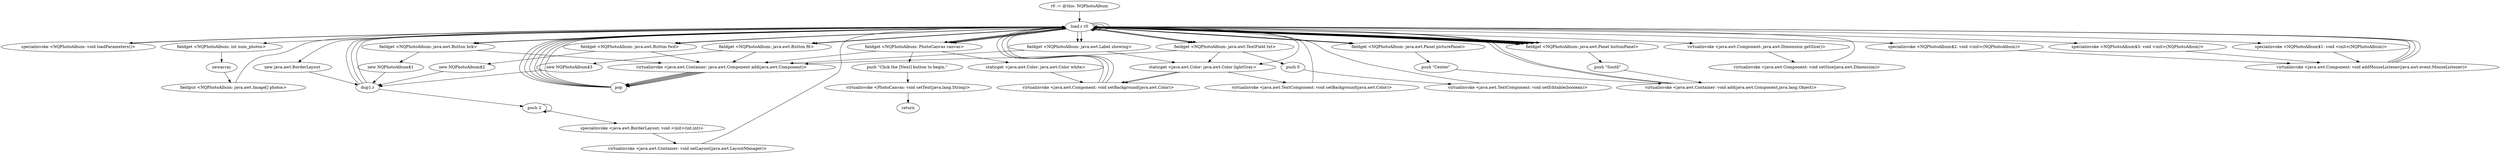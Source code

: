 digraph "" {
    "r0 := @this: NQPhotoAlbum"
    "load.r r0"
    "r0 := @this: NQPhotoAlbum"->"load.r r0";
    "specialinvoke <NQPhotoAlbum: void loadParameters()>"
    "load.r r0"->"specialinvoke <NQPhotoAlbum: void loadParameters()>";
    "specialinvoke <NQPhotoAlbum: void loadParameters()>"->"load.r r0";
    "load.r r0"->"load.r r0";
    "fieldget <NQPhotoAlbum: int num_photos>"
    "load.r r0"->"fieldget <NQPhotoAlbum: int num_photos>";
    "newarray"
    "fieldget <NQPhotoAlbum: int num_photos>"->"newarray";
    "fieldput <NQPhotoAlbum: java.awt.Image[] photos>"
    "newarray"->"fieldput <NQPhotoAlbum: java.awt.Image[] photos>";
    "fieldput <NQPhotoAlbum: java.awt.Image[] photos>"->"load.r r0";
    "new java.awt.BorderLayout"
    "load.r r0"->"new java.awt.BorderLayout";
    "dup1.r"
    "new java.awt.BorderLayout"->"dup1.r";
    "push 2"
    "dup1.r"->"push 2";
    "push 2"->"push 2";
    "specialinvoke <java.awt.BorderLayout: void <init>(int,int)>"
    "push 2"->"specialinvoke <java.awt.BorderLayout: void <init>(int,int)>";
    "virtualinvoke <java.awt.Container: void setLayout(java.awt.LayoutManager)>"
    "specialinvoke <java.awt.BorderLayout: void <init>(int,int)>"->"virtualinvoke <java.awt.Container: void setLayout(java.awt.LayoutManager)>";
    "virtualinvoke <java.awt.Container: void setLayout(java.awt.LayoutManager)>"->"load.r r0";
    "load.r r0"->"load.r r0";
    "fieldget <NQPhotoAlbum: java.awt.Panel picturePanel>"
    "load.r r0"->"fieldget <NQPhotoAlbum: java.awt.Panel picturePanel>";
    "push \"Center\""
    "fieldget <NQPhotoAlbum: java.awt.Panel picturePanel>"->"push \"Center\"";
    "virtualinvoke <java.awt.Container: void add(java.awt.Component,java.lang.Object)>"
    "push \"Center\""->"virtualinvoke <java.awt.Container: void add(java.awt.Component,java.lang.Object)>";
    "virtualinvoke <java.awt.Container: void add(java.awt.Component,java.lang.Object)>"->"load.r r0";
    "load.r r0"->"load.r r0";
    "fieldget <NQPhotoAlbum: java.awt.Panel buttonPanel>"
    "load.r r0"->"fieldget <NQPhotoAlbum: java.awt.Panel buttonPanel>";
    "push \"South\""
    "fieldget <NQPhotoAlbum: java.awt.Panel buttonPanel>"->"push \"South\"";
    "push \"South\""->"virtualinvoke <java.awt.Container: void add(java.awt.Component,java.lang.Object)>";
    "virtualinvoke <java.awt.Container: void add(java.awt.Component,java.lang.Object)>"->"load.r r0";
    "fieldget <NQPhotoAlbum: PhotoCanvas canvas>"
    "load.r r0"->"fieldget <NQPhotoAlbum: PhotoCanvas canvas>";
    "fieldget <NQPhotoAlbum: PhotoCanvas canvas>"->"load.r r0";
    "virtualinvoke <java.awt.Component: java.awt.Dimension getSize()>"
    "load.r r0"->"virtualinvoke <java.awt.Component: java.awt.Dimension getSize()>";
    "virtualinvoke <java.awt.Component: void setSize(java.awt.Dimension)>"
    "virtualinvoke <java.awt.Component: java.awt.Dimension getSize()>"->"virtualinvoke <java.awt.Component: void setSize(java.awt.Dimension)>";
    "virtualinvoke <java.awt.Component: void setSize(java.awt.Dimension)>"->"load.r r0";
    "load.r r0"->"fieldget <NQPhotoAlbum: PhotoCanvas canvas>";
    "staticget <java.awt.Color: java.awt.Color white>"
    "fieldget <NQPhotoAlbum: PhotoCanvas canvas>"->"staticget <java.awt.Color: java.awt.Color white>";
    "virtualinvoke <java.awt.Component: void setBackground(java.awt.Color)>"
    "staticget <java.awt.Color: java.awt.Color white>"->"virtualinvoke <java.awt.Component: void setBackground(java.awt.Color)>";
    "virtualinvoke <java.awt.Component: void setBackground(java.awt.Color)>"->"load.r r0";
    "load.r r0"->"fieldget <NQPhotoAlbum: java.awt.Panel picturePanel>";
    "fieldget <NQPhotoAlbum: java.awt.Panel picturePanel>"->"load.r r0";
    "load.r r0"->"fieldget <NQPhotoAlbum: PhotoCanvas canvas>";
    "virtualinvoke <java.awt.Container: java.awt.Component add(java.awt.Component)>"
    "fieldget <NQPhotoAlbum: PhotoCanvas canvas>"->"virtualinvoke <java.awt.Container: java.awt.Component add(java.awt.Component)>";
    "pop"
    "virtualinvoke <java.awt.Container: java.awt.Component add(java.awt.Component)>"->"pop";
    "pop"->"load.r r0";
    "load.r r0"->"fieldget <NQPhotoAlbum: java.awt.Panel buttonPanel>";
    "fieldget <NQPhotoAlbum: java.awt.Panel buttonPanel>"->"load.r r0";
    "fieldget <NQPhotoAlbum: java.awt.Button bck>"
    "load.r r0"->"fieldget <NQPhotoAlbum: java.awt.Button bck>";
    "fieldget <NQPhotoAlbum: java.awt.Button bck>"->"virtualinvoke <java.awt.Container: java.awt.Component add(java.awt.Component)>";
    "virtualinvoke <java.awt.Container: java.awt.Component add(java.awt.Component)>"->"pop";
    "pop"->"load.r r0";
    "load.r r0"->"fieldget <NQPhotoAlbum: java.awt.Panel buttonPanel>";
    "fieldget <NQPhotoAlbum: java.awt.Panel buttonPanel>"->"load.r r0";
    "fieldget <NQPhotoAlbum: java.awt.Button fwd>"
    "load.r r0"->"fieldget <NQPhotoAlbum: java.awt.Button fwd>";
    "fieldget <NQPhotoAlbum: java.awt.Button fwd>"->"virtualinvoke <java.awt.Container: java.awt.Component add(java.awt.Component)>";
    "virtualinvoke <java.awt.Container: java.awt.Component add(java.awt.Component)>"->"pop";
    "pop"->"load.r r0";
    "load.r r0"->"fieldget <NQPhotoAlbum: java.awt.Panel buttonPanel>";
    "fieldget <NQPhotoAlbum: java.awt.Panel buttonPanel>"->"load.r r0";
    "fieldget <NQPhotoAlbum: java.awt.Label showing>"
    "load.r r0"->"fieldget <NQPhotoAlbum: java.awt.Label showing>";
    "fieldget <NQPhotoAlbum: java.awt.Label showing>"->"virtualinvoke <java.awt.Container: java.awt.Component add(java.awt.Component)>";
    "virtualinvoke <java.awt.Container: java.awt.Component add(java.awt.Component)>"->"pop";
    "pop"->"load.r r0";
    "load.r r0"->"fieldget <NQPhotoAlbum: java.awt.Label showing>";
    "staticget <java.awt.Color: java.awt.Color lightGray>"
    "fieldget <NQPhotoAlbum: java.awt.Label showing>"->"staticget <java.awt.Color: java.awt.Color lightGray>";
    "staticget <java.awt.Color: java.awt.Color lightGray>"->"virtualinvoke <java.awt.Component: void setBackground(java.awt.Color)>";
    "virtualinvoke <java.awt.Component: void setBackground(java.awt.Color)>"->"load.r r0";
    "load.r r0"->"fieldget <NQPhotoAlbum: java.awt.Panel buttonPanel>";
    "fieldget <NQPhotoAlbum: java.awt.Panel buttonPanel>"->"load.r r0";
    "fieldget <NQPhotoAlbum: java.awt.TextField txt>"
    "load.r r0"->"fieldget <NQPhotoAlbum: java.awt.TextField txt>";
    "fieldget <NQPhotoAlbum: java.awt.TextField txt>"->"virtualinvoke <java.awt.Container: java.awt.Component add(java.awt.Component)>";
    "virtualinvoke <java.awt.Container: java.awt.Component add(java.awt.Component)>"->"pop";
    "pop"->"load.r r0";
    "load.r r0"->"fieldget <NQPhotoAlbum: java.awt.Panel buttonPanel>";
    "fieldget <NQPhotoAlbum: java.awt.Panel buttonPanel>"->"load.r r0";
    "fieldget <NQPhotoAlbum: java.awt.Button fit>"
    "load.r r0"->"fieldget <NQPhotoAlbum: java.awt.Button fit>";
    "fieldget <NQPhotoAlbum: java.awt.Button fit>"->"virtualinvoke <java.awt.Container: java.awt.Component add(java.awt.Component)>";
    "virtualinvoke <java.awt.Container: java.awt.Component add(java.awt.Component)>"->"pop";
    "pop"->"load.r r0";
    "load.r r0"->"fieldget <NQPhotoAlbum: java.awt.TextField txt>";
    "fieldget <NQPhotoAlbum: java.awt.TextField txt>"->"staticget <java.awt.Color: java.awt.Color lightGray>";
    "virtualinvoke <java.awt.TextComponent: void setBackground(java.awt.Color)>"
    "staticget <java.awt.Color: java.awt.Color lightGray>"->"virtualinvoke <java.awt.TextComponent: void setBackground(java.awt.Color)>";
    "virtualinvoke <java.awt.TextComponent: void setBackground(java.awt.Color)>"->"load.r r0";
    "load.r r0"->"fieldget <NQPhotoAlbum: java.awt.TextField txt>";
    "push 0"
    "fieldget <NQPhotoAlbum: java.awt.TextField txt>"->"push 0";
    "virtualinvoke <java.awt.TextComponent: void setEditable(boolean)>"
    "push 0"->"virtualinvoke <java.awt.TextComponent: void setEditable(boolean)>";
    "virtualinvoke <java.awt.TextComponent: void setEditable(boolean)>"->"load.r r0";
    "load.r r0"->"staticget <java.awt.Color: java.awt.Color lightGray>";
    "staticget <java.awt.Color: java.awt.Color lightGray>"->"virtualinvoke <java.awt.Component: void setBackground(java.awt.Color)>";
    "virtualinvoke <java.awt.Component: void setBackground(java.awt.Color)>"->"load.r r0";
    "load.r r0"->"fieldget <NQPhotoAlbum: java.awt.Button bck>";
    "new NQPhotoAlbum$1"
    "fieldget <NQPhotoAlbum: java.awt.Button bck>"->"new NQPhotoAlbum$1";
    "new NQPhotoAlbum$1"->"dup1.r";
    "dup1.r"->"load.r r0";
    "specialinvoke <NQPhotoAlbum$1: void <init>(NQPhotoAlbum)>"
    "load.r r0"->"specialinvoke <NQPhotoAlbum$1: void <init>(NQPhotoAlbum)>";
    "virtualinvoke <java.awt.Component: void addMouseListener(java.awt.event.MouseListener)>"
    "specialinvoke <NQPhotoAlbum$1: void <init>(NQPhotoAlbum)>"->"virtualinvoke <java.awt.Component: void addMouseListener(java.awt.event.MouseListener)>";
    "virtualinvoke <java.awt.Component: void addMouseListener(java.awt.event.MouseListener)>"->"load.r r0";
    "load.r r0"->"fieldget <NQPhotoAlbum: java.awt.Button fwd>";
    "new NQPhotoAlbum$2"
    "fieldget <NQPhotoAlbum: java.awt.Button fwd>"->"new NQPhotoAlbum$2";
    "new NQPhotoAlbum$2"->"dup1.r";
    "dup1.r"->"load.r r0";
    "specialinvoke <NQPhotoAlbum$2: void <init>(NQPhotoAlbum)>"
    "load.r r0"->"specialinvoke <NQPhotoAlbum$2: void <init>(NQPhotoAlbum)>";
    "specialinvoke <NQPhotoAlbum$2: void <init>(NQPhotoAlbum)>"->"virtualinvoke <java.awt.Component: void addMouseListener(java.awt.event.MouseListener)>";
    "virtualinvoke <java.awt.Component: void addMouseListener(java.awt.event.MouseListener)>"->"load.r r0";
    "load.r r0"->"fieldget <NQPhotoAlbum: java.awt.Button fit>";
    "new NQPhotoAlbum$3"
    "fieldget <NQPhotoAlbum: java.awt.Button fit>"->"new NQPhotoAlbum$3";
    "new NQPhotoAlbum$3"->"dup1.r";
    "dup1.r"->"load.r r0";
    "specialinvoke <NQPhotoAlbum$3: void <init>(NQPhotoAlbum)>"
    "load.r r0"->"specialinvoke <NQPhotoAlbum$3: void <init>(NQPhotoAlbum)>";
    "specialinvoke <NQPhotoAlbum$3: void <init>(NQPhotoAlbum)>"->"virtualinvoke <java.awt.Component: void addMouseListener(java.awt.event.MouseListener)>";
    "virtualinvoke <java.awt.Component: void addMouseListener(java.awt.event.MouseListener)>"->"load.r r0";
    "load.r r0"->"fieldget <NQPhotoAlbum: PhotoCanvas canvas>";
    "push \"Click the [Next] button to begin.\""
    "fieldget <NQPhotoAlbum: PhotoCanvas canvas>"->"push \"Click the [Next] button to begin.\"";
    "virtualinvoke <PhotoCanvas: void setText(java.lang.String)>"
    "push \"Click the [Next] button to begin.\""->"virtualinvoke <PhotoCanvas: void setText(java.lang.String)>";
    "return"
    "virtualinvoke <PhotoCanvas: void setText(java.lang.String)>"->"return";
}
